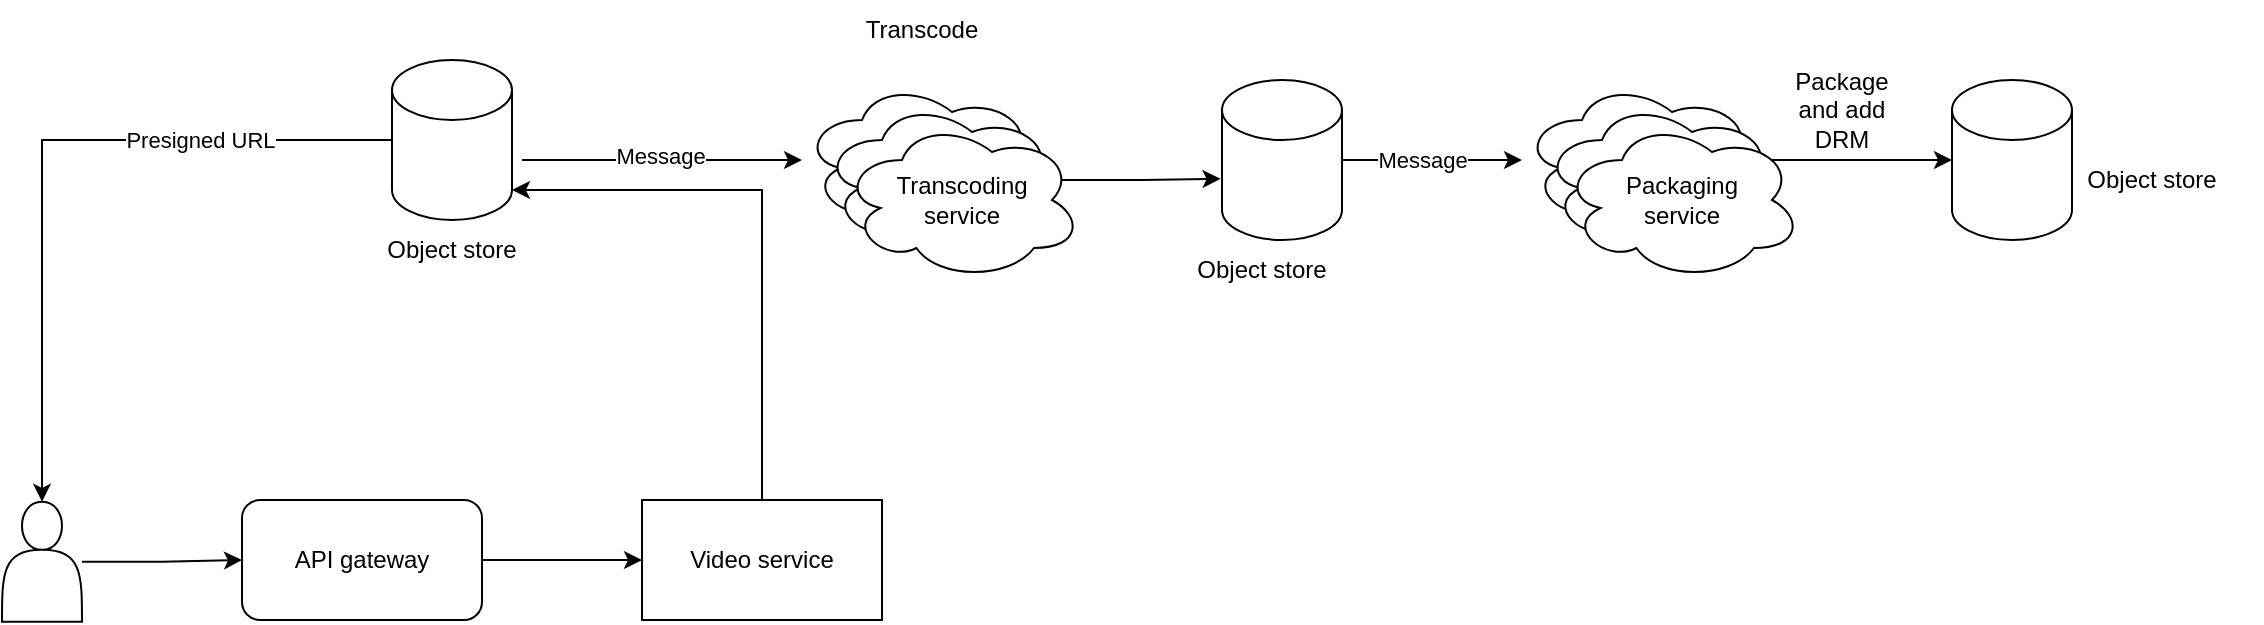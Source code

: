<mxfile version="21.6.8" type="device">
  <diagram id="SWg9KB9dNT7n6RGxmDI8" name="Page-1">
    <mxGraphModel dx="2653" dy="1371" grid="1" gridSize="10" guides="1" tooltips="1" connect="1" arrows="1" fold="1" page="1" pageScale="1" pageWidth="850" pageHeight="1100" math="0" shadow="0">
      <root>
        <mxCell id="0" />
        <mxCell id="1" parent="0" />
        <mxCell id="M7xGzkOP1kLavOliO9xK-62" style="edgeStyle=orthogonalEdgeStyle;rounded=0;orthogonalLoop=1;jettySize=auto;html=1;" parent="1" source="_QsQ4Zjg8lzy4qGm6D6l-287" target="M7xGzkOP1kLavOliO9xK-23" edge="1">
          <mxGeometry relative="1" as="geometry" />
        </mxCell>
        <mxCell id="_QsQ4Zjg8lzy4qGm6D6l-287" value="" style="shape=actor;whiteSpace=wrap;html=1;" parent="1" vertex="1">
          <mxGeometry x="420" y="330.89" width="40" height="60" as="geometry" />
        </mxCell>
        <mxCell id="M7xGzkOP1kLavOliO9xK-31" style="edgeStyle=orthogonalEdgeStyle;rounded=0;orthogonalLoop=1;jettySize=auto;html=1;entryX=0;entryY=0.5;entryDx=0;entryDy=0;entryPerimeter=0;" parent="1" target="M7xGzkOP1kLavOliO9xK-3" edge="1">
          <mxGeometry relative="1" as="geometry">
            <mxPoint x="680" y="160" as="sourcePoint" />
            <Array as="points">
              <mxPoint x="680" y="160" />
            </Array>
          </mxGeometry>
        </mxCell>
        <mxCell id="M7xGzkOP1kLavOliO9xK-57" value="Message" style="edgeLabel;html=1;align=center;verticalAlign=middle;resizable=0;points=[];" parent="M7xGzkOP1kLavOliO9xK-31" vertex="1" connectable="0">
          <mxGeometry x="-0.022" y="2" relative="1" as="geometry">
            <mxPoint as="offset" />
          </mxGeometry>
        </mxCell>
        <mxCell id="SqHpneBmcHqV3pvFHKLd-39" style="edgeStyle=orthogonalEdgeStyle;rounded=0;orthogonalLoop=1;jettySize=auto;html=1;entryX=0.5;entryY=0;entryDx=0;entryDy=0;" edge="1" parent="1" source="M7xGzkOP1kLavOliO9xK-1" target="_QsQ4Zjg8lzy4qGm6D6l-287">
          <mxGeometry relative="1" as="geometry" />
        </mxCell>
        <mxCell id="SqHpneBmcHqV3pvFHKLd-40" value="Presigned URL" style="edgeLabel;html=1;align=center;verticalAlign=middle;resizable=0;points=[];" vertex="1" connectable="0" parent="SqHpneBmcHqV3pvFHKLd-39">
          <mxGeometry x="-0.257" y="-1" relative="1" as="geometry">
            <mxPoint x="36" y="1" as="offset" />
          </mxGeometry>
        </mxCell>
        <mxCell id="M7xGzkOP1kLavOliO9xK-1" value="" style="shape=cylinder3;whiteSpace=wrap;html=1;boundedLbl=1;backgroundOutline=1;size=15;" parent="1" vertex="1">
          <mxGeometry x="615" y="110" width="60" height="80" as="geometry" />
        </mxCell>
        <mxCell id="M7xGzkOP1kLavOliO9xK-2" value="Object store" style="text;html=1;strokeColor=none;fillColor=none;align=center;verticalAlign=middle;whiteSpace=wrap;rounded=0;" parent="1" vertex="1">
          <mxGeometry x="590" y="190" width="110" height="30" as="geometry" />
        </mxCell>
        <mxCell id="M7xGzkOP1kLavOliO9xK-3" value="" style="ellipse;shape=cloud;whiteSpace=wrap;html=1;" parent="1" vertex="1">
          <mxGeometry x="820" y="120" width="120" height="80" as="geometry" />
        </mxCell>
        <mxCell id="SqHpneBmcHqV3pvFHKLd-37" style="edgeStyle=orthogonalEdgeStyle;rounded=0;orthogonalLoop=1;jettySize=auto;html=1;entryX=0;entryY=0.5;entryDx=0;entryDy=0;" edge="1" parent="1" source="M7xGzkOP1kLavOliO9xK-23" target="M7xGzkOP1kLavOliO9xK-25">
          <mxGeometry relative="1" as="geometry" />
        </mxCell>
        <mxCell id="M7xGzkOP1kLavOliO9xK-23" value="API gateway" style="rounded=1;whiteSpace=wrap;html=1;" parent="1" vertex="1">
          <mxGeometry x="540" y="330" width="120" height="60" as="geometry" />
        </mxCell>
        <mxCell id="SqHpneBmcHqV3pvFHKLd-38" style="edgeStyle=orthogonalEdgeStyle;rounded=0;orthogonalLoop=1;jettySize=auto;html=1;entryX=1;entryY=1;entryDx=0;entryDy=-15;entryPerimeter=0;" edge="1" parent="1" source="M7xGzkOP1kLavOliO9xK-25" target="M7xGzkOP1kLavOliO9xK-1">
          <mxGeometry relative="1" as="geometry">
            <Array as="points">
              <mxPoint x="800" y="175" />
            </Array>
          </mxGeometry>
        </mxCell>
        <mxCell id="M7xGzkOP1kLavOliO9xK-25" value="Video service" style="rounded=0;whiteSpace=wrap;html=1;" parent="1" vertex="1">
          <mxGeometry x="740" y="330" width="120" height="60" as="geometry" />
        </mxCell>
        <mxCell id="M7xGzkOP1kLavOliO9xK-41" style="edgeStyle=orthogonalEdgeStyle;rounded=0;orthogonalLoop=1;jettySize=auto;html=1;" parent="1" source="M7xGzkOP1kLavOliO9xK-32" target="M7xGzkOP1kLavOliO9xK-38" edge="1">
          <mxGeometry relative="1" as="geometry" />
        </mxCell>
        <mxCell id="M7xGzkOP1kLavOliO9xK-58" value="Message" style="edgeLabel;html=1;align=center;verticalAlign=middle;resizable=0;points=[];" parent="M7xGzkOP1kLavOliO9xK-41" vertex="1" connectable="0">
          <mxGeometry x="0.156" y="-2" relative="1" as="geometry">
            <mxPoint x="-12" y="-2" as="offset" />
          </mxGeometry>
        </mxCell>
        <mxCell id="M7xGzkOP1kLavOliO9xK-32" value="" style="shape=cylinder3;whiteSpace=wrap;html=1;boundedLbl=1;backgroundOutline=1;size=15;" parent="1" vertex="1">
          <mxGeometry x="1030" y="120" width="60" height="80" as="geometry" />
        </mxCell>
        <mxCell id="M7xGzkOP1kLavOliO9xK-33" value="Object store" style="text;html=1;strokeColor=none;fillColor=none;align=center;verticalAlign=middle;whiteSpace=wrap;rounded=0;" parent="1" vertex="1">
          <mxGeometry x="995" y="200" width="110" height="30" as="geometry" />
        </mxCell>
        <mxCell id="M7xGzkOP1kLavOliO9xK-56" style="edgeStyle=orthogonalEdgeStyle;rounded=0;orthogonalLoop=1;jettySize=auto;html=1;entryX=0;entryY=0.5;entryDx=0;entryDy=0;entryPerimeter=0;" parent="1" source="M7xGzkOP1kLavOliO9xK-38" target="M7xGzkOP1kLavOliO9xK-44" edge="1">
          <mxGeometry relative="1" as="geometry" />
        </mxCell>
        <mxCell id="M7xGzkOP1kLavOliO9xK-38" value="" style="ellipse;shape=cloud;whiteSpace=wrap;html=1;" parent="1" vertex="1">
          <mxGeometry x="1180" y="120" width="120" height="80" as="geometry" />
        </mxCell>
        <mxCell id="M7xGzkOP1kLavOliO9xK-44" value="" style="shape=cylinder3;whiteSpace=wrap;html=1;boundedLbl=1;backgroundOutline=1;size=15;" parent="1" vertex="1">
          <mxGeometry x="1395" y="120" width="60" height="80" as="geometry" />
        </mxCell>
        <mxCell id="M7xGzkOP1kLavOliO9xK-46" value="Object store" style="text;html=1;strokeColor=none;fillColor=none;align=center;verticalAlign=middle;whiteSpace=wrap;rounded=0;" parent="1" vertex="1">
          <mxGeometry x="1440" y="155" width="110" height="30" as="geometry" />
        </mxCell>
        <mxCell id="M7xGzkOP1kLavOliO9xK-48" value="Transcode" style="text;html=1;strokeColor=none;fillColor=none;align=center;verticalAlign=middle;whiteSpace=wrap;rounded=0;" parent="1" vertex="1">
          <mxGeometry x="850" y="80" width="60" height="30" as="geometry" />
        </mxCell>
        <mxCell id="M7xGzkOP1kLavOliO9xK-49" value="Package and add DRM" style="text;html=1;strokeColor=none;fillColor=none;align=center;verticalAlign=middle;whiteSpace=wrap;rounded=0;" parent="1" vertex="1">
          <mxGeometry x="1310" y="120" width="60" height="30" as="geometry" />
        </mxCell>
        <mxCell id="SqHpneBmcHqV3pvFHKLd-43" style="edgeStyle=orthogonalEdgeStyle;rounded=0;orthogonalLoop=1;jettySize=auto;html=1;entryX=-0.012;entryY=0.617;entryDx=0;entryDy=0;entryPerimeter=0;" edge="1" parent="1" source="SqHpneBmcHqV3pvFHKLd-10" target="M7xGzkOP1kLavOliO9xK-32">
          <mxGeometry relative="1" as="geometry" />
        </mxCell>
        <mxCell id="SqHpneBmcHqV3pvFHKLd-10" value="" style="ellipse;shape=cloud;whiteSpace=wrap;html=1;" vertex="1" parent="1">
          <mxGeometry x="830" y="130" width="120" height="80" as="geometry" />
        </mxCell>
        <mxCell id="SqHpneBmcHqV3pvFHKLd-12" value="" style="ellipse;shape=cloud;whiteSpace=wrap;html=1;" vertex="1" parent="1">
          <mxGeometry x="1190" y="130" width="120" height="80" as="geometry" />
        </mxCell>
        <mxCell id="SqHpneBmcHqV3pvFHKLd-13" value="Packaging&lt;br&gt;service" style="ellipse;shape=cloud;whiteSpace=wrap;html=1;" vertex="1" parent="1">
          <mxGeometry x="1200" y="140" width="120" height="80" as="geometry" />
        </mxCell>
        <mxCell id="SqHpneBmcHqV3pvFHKLd-15" value="Transcoding&lt;br&gt;service" style="ellipse;shape=cloud;whiteSpace=wrap;html=1;" vertex="1" parent="1">
          <mxGeometry x="840" y="140" width="120" height="80" as="geometry" />
        </mxCell>
      </root>
    </mxGraphModel>
  </diagram>
</mxfile>
